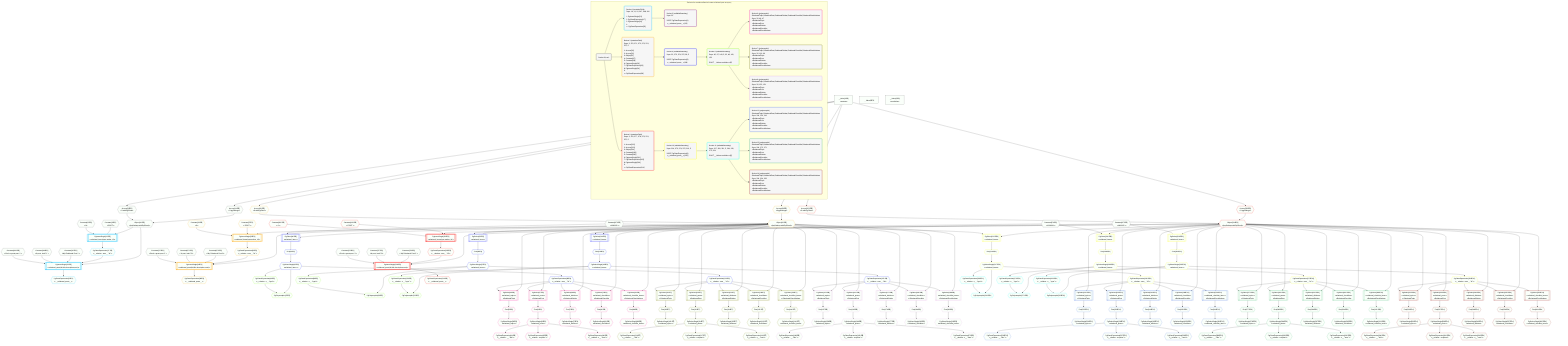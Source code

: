 %%{init: {'themeVariables': { 'fontSize': '12px'}}}%%
graph TD
    classDef path fill:#eee,stroke:#000,color:#000
    classDef plan fill:#fff,stroke-width:1px,color:#000
    classDef itemplan fill:#fff,stroke-width:2px,color:#000
    classDef unbatchedplan fill:#dff,stroke-width:1px,color:#000
    classDef sideeffectplan fill:#fcc,stroke-width:2px,color:#000
    classDef bucket fill:#f6f6f6,color:#000,stroke-width:2px,text-align:left


    %% plan dependencies
    Object16{{"Object[16∈0]<br />ᐸ{pgSettings,withPgClient}ᐳ"}}:::plan
    Access14{{"Access[14∈0]<br />ᐸ3.pgSettingsᐳ"}}:::plan
    Access15{{"Access[15∈0]<br />ᐸ3.withPgClientᐳ"}}:::plan
    Access14 & Access15 --> Object16
    __Value3["__Value[3∈0]<br />ᐸcontextᐳ"]:::plan
    __Value3 --> Access14
    __Value3 --> Access15
    __Value0["__Value[0∈0]"]:::plan
    __Value5["__Value[5∈0]<br />ᐸrootValueᐳ"]:::plan
    Constant11{{"Constant[11∈0]<br />ᐸ'POST'ᐳ"}}:::plan
    Constant12{{"Constant[12∈0]<br />ᐸ2ᐳ"}}:::plan
    Constant367{{"Constant[367∈0]<br />ᐸ'My Relational Post 1'ᐳ"}}:::plan
    Constant368{{"Constant[368∈0]<br />ᐸ'A post, innit? 1'ᐳ"}}:::plan
    Constant369{{"Constant[369∈0]<br />ᐸ'Such a great post. 1'ᐳ"}}:::plan
    Constant370{{"Constant[370∈0]<br />ᐸ'My Relational Post 2'ᐳ"}}:::plan
    Constant371{{"Constant[371∈0]<br />ᐸ'A post, innit? 2'ᐳ"}}:::plan
    Constant372{{"Constant[372∈0]<br />ᐸ'Such a great post. 2'ᐳ"}}:::plan
    Constant373{{"Constant[373∈0]<br />ᐸ1000000ᐳ"}}:::plan
    Constant374{{"Constant[374∈0]<br />ᐸ1000001ᐳ"}}:::plan
    Constant375{{"Constant[375∈0]<br />ᐸ1000002ᐳ"}}:::plan
    Constant376{{"Constant[376∈0]<br />ᐸ'My Relational Post 3'ᐳ"}}:::plan
    Constant377{{"Constant[377∈0]<br />ᐸ'A post, innit? 3'ᐳ"}}:::plan
    Constant378{{"Constant[378∈0]<br />ᐸ'Such a great post. 3'ᐳ"}}:::plan
    PgInsertSingle18[["PgInsertSingle[18∈1]<br />ᐸrelational_posts(id,title,description,note)ᐳ"]]:::sideeffectplan
    PgClassExpression17{{"PgClassExpression[17∈1]<br />ᐸ__relation...ems__.”id”ᐳ"}}:::plan
    Object16 & PgClassExpression17 & Constant367 & Constant368 & Constant369 --> PgInsertSingle18
    PgInsertSingle13[["PgInsertSingle[13∈1]<br />ᐸrelational_items(type,author_id)ᐳ"]]:::sideeffectplan
    Object16 & Constant11 & Constant12 --> PgInsertSingle13
    PgInsertSingle13 --> PgClassExpression17
    PgClassExpression22{{"PgClassExpression[22∈1]<br />ᐸ__relational_posts__ᐳ"}}:::plan
    PgInsertSingle18 --> PgClassExpression22
    PgInsertSingle34[["PgInsertSingle[34∈3]<br />ᐸrelational_posts(id,title,description,note)ᐳ"]]:::sideeffectplan
    Object32{{"Object[32∈3]<br />ᐸ{pgSettings,withPgClient}ᐳ"}}:::plan
    PgClassExpression33{{"PgClassExpression[33∈3]<br />ᐸ__relation...ems__.”id”ᐳ"}}:::plan
    Object32 & PgClassExpression33 & Constant370 & Constant371 & Constant372 --> PgInsertSingle34
    PgInsertSingle29[["PgInsertSingle[29∈3]<br />ᐸrelational_items(type,author_id)ᐳ"]]:::sideeffectplan
    Constant27{{"Constant[27∈3]<br />ᐸ'POST'ᐳ"}}:::plan
    Constant28{{"Constant[28∈3]<br />ᐸ2ᐳ"}}:::plan
    Object32 & Constant27 & Constant28 --> PgInsertSingle29
    Access30{{"Access[30∈3]<br />ᐸ3.pgSettingsᐳ"}}:::plan
    Access31{{"Access[31∈3]<br />ᐸ3.withPgClientᐳ"}}:::plan
    Access30 & Access31 --> Object32
    __Value3 --> Access30
    __Value3 --> Access31
    PgInsertSingle29 --> PgClassExpression33
    PgClassExpression38{{"PgClassExpression[38∈3]<br />ᐸ__relational_posts__ᐳ"}}:::plan
    PgInsertSingle34 --> PgClassExpression38
    PgSelect40[["PgSelect[40∈4]<br />ᐸrelational_itemsᐳ"]]:::plan
    Object32 & Constant373 --> PgSelect40
    PgSelect92[["PgSelect[92∈4]<br />ᐸrelational_itemsᐳ"]]:::plan
    Object32 & Constant374 --> PgSelect92
    PgSelect144[["PgSelect[144∈4]<br />ᐸrelational_itemsᐳ"]]:::plan
    Object32 & Constant375 --> PgSelect144
    First44{{"First[44∈4]"}}:::plan
    PgSelect40 --> First44
    PgSelectSingle45{{"PgSelectSingle[45∈4]<br />ᐸrelational_itemsᐳ"}}:::plan
    First44 --> PgSelectSingle45
    PgClassExpression48{{"PgClassExpression[48∈4]<br />ᐸ__relation...ems__.”id”ᐳ"}}:::plan
    PgSelectSingle45 --> PgClassExpression48
    First96{{"First[96∈4]"}}:::plan
    PgSelect92 --> First96
    PgSelectSingle97{{"PgSelectSingle[97∈4]<br />ᐸrelational_itemsᐳ"}}:::plan
    First96 --> PgSelectSingle97
    PgClassExpression100{{"PgClassExpression[100∈4]<br />ᐸ__relation...ems__.”id”ᐳ"}}:::plan
    PgSelectSingle97 --> PgClassExpression100
    First148{{"First[148∈4]"}}:::plan
    PgSelect144 --> First148
    PgSelectSingle149{{"PgSelectSingle[149∈4]<br />ᐸrelational_itemsᐳ"}}:::plan
    First148 --> PgSelectSingle149
    PgClassExpression152{{"PgClassExpression[152∈4]<br />ᐸ__relation...ems__.”id”ᐳ"}}:::plan
    PgSelectSingle149 --> PgClassExpression152
    PgPolymorphic47{{"PgPolymorphic[47∈5]"}}:::plan
    PgClassExpression46{{"PgClassExpression[46∈5]<br />ᐸ__relation...s__.”type”ᐳ"}}:::plan
    PgSelectSingle45 & PgClassExpression46 --> PgPolymorphic47
    PgPolymorphic99{{"PgPolymorphic[99∈5]"}}:::plan
    PgClassExpression98{{"PgClassExpression[98∈5]<br />ᐸ__relation...s__.”type”ᐳ"}}:::plan
    PgSelectSingle97 & PgClassExpression98 --> PgPolymorphic99
    PgPolymorphic151{{"PgPolymorphic[151∈5]"}}:::plan
    PgClassExpression150{{"PgClassExpression[150∈5]<br />ᐸ__relation...s__.”type”ᐳ"}}:::plan
    PgSelectSingle149 & PgClassExpression150 --> PgPolymorphic151
    PgSelectSingle45 --> PgClassExpression46
    PgSelectSingle97 --> PgClassExpression98
    PgSelectSingle149 --> PgClassExpression150
    PgSelect49[["PgSelect[49∈6]<br />ᐸrelational_topicsᐳ<br />ᐳRelationalTopic"]]:::plan
    Object32 & PgClassExpression48 --> PgSelect49
    PgSelect57[["PgSelect[57∈6]<br />ᐸrelational_postsᐳ<br />ᐳRelationalPost"]]:::plan
    Object32 & PgClassExpression48 --> PgSelect57
    PgSelect68[["PgSelect[68∈6]<br />ᐸrelational_dividersᐳ<br />ᐳRelationalDivider"]]:::plan
    Object32 & PgClassExpression48 --> PgSelect68
    PgSelect76[["PgSelect[76∈6]<br />ᐸrelational_checklistsᐳ<br />ᐳRelationalChecklist"]]:::plan
    Object32 & PgClassExpression48 --> PgSelect76
    PgSelect84[["PgSelect[84∈6]<br />ᐸrelational_checklist_itemsᐳ<br />ᐳRelationalChecklistItem"]]:::plan
    Object32 & PgClassExpression48 --> PgSelect84
    First53{{"First[53∈6]"}}:::plan
    PgSelect49 --> First53
    PgSelectSingle54{{"PgSelectSingle[54∈6]<br />ᐸrelational_topicsᐳ"}}:::plan
    First53 --> PgSelectSingle54
    First61{{"First[61∈6]"}}:::plan
    PgSelect57 --> First61
    PgSelectSingle62{{"PgSelectSingle[62∈6]<br />ᐸrelational_postsᐳ"}}:::plan
    First61 --> PgSelectSingle62
    PgClassExpression64{{"PgClassExpression[64∈6]<br />ᐸ__relation...__.”title”ᐳ"}}:::plan
    PgSelectSingle62 --> PgClassExpression64
    PgClassExpression65{{"PgClassExpression[65∈6]<br />ᐸ__relation...scription”ᐳ"}}:::plan
    PgSelectSingle62 --> PgClassExpression65
    PgClassExpression66{{"PgClassExpression[66∈6]<br />ᐸ__relation...s__.”note”ᐳ"}}:::plan
    PgSelectSingle62 --> PgClassExpression66
    First72{{"First[72∈6]"}}:::plan
    PgSelect68 --> First72
    PgSelectSingle73{{"PgSelectSingle[73∈6]<br />ᐸrelational_dividersᐳ"}}:::plan
    First72 --> PgSelectSingle73
    First80{{"First[80∈6]"}}:::plan
    PgSelect76 --> First80
    PgSelectSingle81{{"PgSelectSingle[81∈6]<br />ᐸrelational_checklistsᐳ"}}:::plan
    First80 --> PgSelectSingle81
    First88{{"First[88∈6]"}}:::plan
    PgSelect84 --> First88
    PgSelectSingle89{{"PgSelectSingle[89∈6]<br />ᐸrelational_checklist_itemsᐳ"}}:::plan
    First88 --> PgSelectSingle89
    PgSelect101[["PgSelect[101∈7]<br />ᐸrelational_topicsᐳ<br />ᐳRelationalTopic"]]:::plan
    Object32 & PgClassExpression100 --> PgSelect101
    PgSelect109[["PgSelect[109∈7]<br />ᐸrelational_postsᐳ<br />ᐳRelationalPost"]]:::plan
    Object32 & PgClassExpression100 --> PgSelect109
    PgSelect120[["PgSelect[120∈7]<br />ᐸrelational_dividersᐳ<br />ᐳRelationalDivider"]]:::plan
    Object32 & PgClassExpression100 --> PgSelect120
    PgSelect128[["PgSelect[128∈7]<br />ᐸrelational_checklistsᐳ<br />ᐳRelationalChecklist"]]:::plan
    Object32 & PgClassExpression100 --> PgSelect128
    PgSelect136[["PgSelect[136∈7]<br />ᐸrelational_checklist_itemsᐳ<br />ᐳRelationalChecklistItem"]]:::plan
    Object32 & PgClassExpression100 --> PgSelect136
    First105{{"First[105∈7]"}}:::plan
    PgSelect101 --> First105
    PgSelectSingle106{{"PgSelectSingle[106∈7]<br />ᐸrelational_topicsᐳ"}}:::plan
    First105 --> PgSelectSingle106
    First113{{"First[113∈7]"}}:::plan
    PgSelect109 --> First113
    PgSelectSingle114{{"PgSelectSingle[114∈7]<br />ᐸrelational_postsᐳ"}}:::plan
    First113 --> PgSelectSingle114
    PgClassExpression116{{"PgClassExpression[116∈7]<br />ᐸ__relation...__.”title”ᐳ"}}:::plan
    PgSelectSingle114 --> PgClassExpression116
    PgClassExpression117{{"PgClassExpression[117∈7]<br />ᐸ__relation...scription”ᐳ"}}:::plan
    PgSelectSingle114 --> PgClassExpression117
    PgClassExpression118{{"PgClassExpression[118∈7]<br />ᐸ__relation...s__.”note”ᐳ"}}:::plan
    PgSelectSingle114 --> PgClassExpression118
    First124{{"First[124∈7]"}}:::plan
    PgSelect120 --> First124
    PgSelectSingle125{{"PgSelectSingle[125∈7]<br />ᐸrelational_dividersᐳ"}}:::plan
    First124 --> PgSelectSingle125
    First132{{"First[132∈7]"}}:::plan
    PgSelect128 --> First132
    PgSelectSingle133{{"PgSelectSingle[133∈7]<br />ᐸrelational_checklistsᐳ"}}:::plan
    First132 --> PgSelectSingle133
    First140{{"First[140∈7]"}}:::plan
    PgSelect136 --> First140
    PgSelectSingle141{{"PgSelectSingle[141∈7]<br />ᐸrelational_checklist_itemsᐳ"}}:::plan
    First140 --> PgSelectSingle141
    PgSelect153[["PgSelect[153∈8]<br />ᐸrelational_topicsᐳ<br />ᐳRelationalTopic"]]:::plan
    Object32 & PgClassExpression152 --> PgSelect153
    PgSelect161[["PgSelect[161∈8]<br />ᐸrelational_postsᐳ<br />ᐳRelationalPost"]]:::plan
    Object32 & PgClassExpression152 --> PgSelect161
    PgSelect172[["PgSelect[172∈8]<br />ᐸrelational_dividersᐳ<br />ᐳRelationalDivider"]]:::plan
    Object32 & PgClassExpression152 --> PgSelect172
    PgSelect180[["PgSelect[180∈8]<br />ᐸrelational_checklistsᐳ<br />ᐳRelationalChecklist"]]:::plan
    Object32 & PgClassExpression152 --> PgSelect180
    PgSelect188[["PgSelect[188∈8]<br />ᐸrelational_checklist_itemsᐳ<br />ᐳRelationalChecklistItem"]]:::plan
    Object32 & PgClassExpression152 --> PgSelect188
    First157{{"First[157∈8]"}}:::plan
    PgSelect153 --> First157
    PgSelectSingle158{{"PgSelectSingle[158∈8]<br />ᐸrelational_topicsᐳ"}}:::plan
    First157 --> PgSelectSingle158
    First165{{"First[165∈8]"}}:::plan
    PgSelect161 --> First165
    PgSelectSingle166{{"PgSelectSingle[166∈8]<br />ᐸrelational_postsᐳ"}}:::plan
    First165 --> PgSelectSingle166
    PgClassExpression168{{"PgClassExpression[168∈8]<br />ᐸ__relation...__.”title”ᐳ"}}:::plan
    PgSelectSingle166 --> PgClassExpression168
    PgClassExpression169{{"PgClassExpression[169∈8]<br />ᐸ__relation...scription”ᐳ"}}:::plan
    PgSelectSingle166 --> PgClassExpression169
    PgClassExpression170{{"PgClassExpression[170∈8]<br />ᐸ__relation...s__.”note”ᐳ"}}:::plan
    PgSelectSingle166 --> PgClassExpression170
    First176{{"First[176∈8]"}}:::plan
    PgSelect172 --> First176
    PgSelectSingle177{{"PgSelectSingle[177∈8]<br />ᐸrelational_dividersᐳ"}}:::plan
    First176 --> PgSelectSingle177
    First184{{"First[184∈8]"}}:::plan
    PgSelect180 --> First184
    PgSelectSingle185{{"PgSelectSingle[185∈8]<br />ᐸrelational_checklistsᐳ"}}:::plan
    First184 --> PgSelectSingle185
    First192{{"First[192∈8]"}}:::plan
    PgSelect188 --> First192
    PgSelectSingle193{{"PgSelectSingle[193∈8]<br />ᐸrelational_checklist_itemsᐳ"}}:::plan
    First192 --> PgSelectSingle193
    PgInsertSingle206[["PgInsertSingle[206∈9]<br />ᐸrelational_posts(id,title,description,note)ᐳ"]]:::sideeffectplan
    Object204{{"Object[204∈9]<br />ᐸ{pgSettings,withPgClient}ᐳ"}}:::plan
    PgClassExpression205{{"PgClassExpression[205∈9]<br />ᐸ__relation...ems__.”id”ᐳ"}}:::plan
    Object204 & PgClassExpression205 & Constant376 & Constant377 & Constant378 --> PgInsertSingle206
    PgInsertSingle201[["PgInsertSingle[201∈9]<br />ᐸrelational_items(type,author_id)ᐳ"]]:::sideeffectplan
    Constant199{{"Constant[199∈9]<br />ᐸ'POST'ᐳ"}}:::plan
    Constant200{{"Constant[200∈9]<br />ᐸ2ᐳ"}}:::plan
    Object204 & Constant199 & Constant200 --> PgInsertSingle201
    Access202{{"Access[202∈9]<br />ᐸ3.pgSettingsᐳ"}}:::plan
    Access203{{"Access[203∈9]<br />ᐸ3.withPgClientᐳ"}}:::plan
    Access202 & Access203 --> Object204
    __Value3 --> Access202
    __Value3 --> Access203
    PgInsertSingle201 --> PgClassExpression205
    PgClassExpression210{{"PgClassExpression[210∈9]<br />ᐸ__relational_posts__ᐳ"}}:::plan
    PgInsertSingle206 --> PgClassExpression210
    PgSelect212[["PgSelect[212∈10]<br />ᐸrelational_itemsᐳ"]]:::plan
    Object204 & Constant373 --> PgSelect212
    PgSelect264[["PgSelect[264∈10]<br />ᐸrelational_itemsᐳ"]]:::plan
    Object204 & Constant374 --> PgSelect264
    PgSelect316[["PgSelect[316∈10]<br />ᐸrelational_itemsᐳ"]]:::plan
    Object204 & Constant375 --> PgSelect316
    First216{{"First[216∈10]"}}:::plan
    PgSelect212 --> First216
    PgSelectSingle217{{"PgSelectSingle[217∈10]<br />ᐸrelational_itemsᐳ"}}:::plan
    First216 --> PgSelectSingle217
    PgClassExpression220{{"PgClassExpression[220∈10]<br />ᐸ__relation...ems__.”id”ᐳ"}}:::plan
    PgSelectSingle217 --> PgClassExpression220
    First268{{"First[268∈10]"}}:::plan
    PgSelect264 --> First268
    PgSelectSingle269{{"PgSelectSingle[269∈10]<br />ᐸrelational_itemsᐳ"}}:::plan
    First268 --> PgSelectSingle269
    PgClassExpression272{{"PgClassExpression[272∈10]<br />ᐸ__relation...ems__.”id”ᐳ"}}:::plan
    PgSelectSingle269 --> PgClassExpression272
    First320{{"First[320∈10]"}}:::plan
    PgSelect316 --> First320
    PgSelectSingle321{{"PgSelectSingle[321∈10]<br />ᐸrelational_itemsᐳ"}}:::plan
    First320 --> PgSelectSingle321
    PgClassExpression324{{"PgClassExpression[324∈10]<br />ᐸ__relation...ems__.”id”ᐳ"}}:::plan
    PgSelectSingle321 --> PgClassExpression324
    PgPolymorphic219{{"PgPolymorphic[219∈11]"}}:::plan
    PgClassExpression218{{"PgClassExpression[218∈11]<br />ᐸ__relation...s__.”type”ᐳ"}}:::plan
    PgSelectSingle217 & PgClassExpression218 --> PgPolymorphic219
    PgPolymorphic271{{"PgPolymorphic[271∈11]"}}:::plan
    PgClassExpression270{{"PgClassExpression[270∈11]<br />ᐸ__relation...s__.”type”ᐳ"}}:::plan
    PgSelectSingle269 & PgClassExpression270 --> PgPolymorphic271
    PgPolymorphic323{{"PgPolymorphic[323∈11]"}}:::plan
    PgClassExpression322{{"PgClassExpression[322∈11]<br />ᐸ__relation...s__.”type”ᐳ"}}:::plan
    PgSelectSingle321 & PgClassExpression322 --> PgPolymorphic323
    PgSelectSingle217 --> PgClassExpression218
    PgSelectSingle269 --> PgClassExpression270
    PgSelectSingle321 --> PgClassExpression322
    PgSelect221[["PgSelect[221∈12]<br />ᐸrelational_topicsᐳ<br />ᐳRelationalTopic"]]:::plan
    Object204 & PgClassExpression220 --> PgSelect221
    PgSelect229[["PgSelect[229∈12]<br />ᐸrelational_postsᐳ<br />ᐳRelationalPost"]]:::plan
    Object204 & PgClassExpression220 --> PgSelect229
    PgSelect240[["PgSelect[240∈12]<br />ᐸrelational_dividersᐳ<br />ᐳRelationalDivider"]]:::plan
    Object204 & PgClassExpression220 --> PgSelect240
    PgSelect248[["PgSelect[248∈12]<br />ᐸrelational_checklistsᐳ<br />ᐳRelationalChecklist"]]:::plan
    Object204 & PgClassExpression220 --> PgSelect248
    PgSelect256[["PgSelect[256∈12]<br />ᐸrelational_checklist_itemsᐳ<br />ᐳRelationalChecklistItem"]]:::plan
    Object204 & PgClassExpression220 --> PgSelect256
    First225{{"First[225∈12]"}}:::plan
    PgSelect221 --> First225
    PgSelectSingle226{{"PgSelectSingle[226∈12]<br />ᐸrelational_topicsᐳ"}}:::plan
    First225 --> PgSelectSingle226
    First233{{"First[233∈12]"}}:::plan
    PgSelect229 --> First233
    PgSelectSingle234{{"PgSelectSingle[234∈12]<br />ᐸrelational_postsᐳ"}}:::plan
    First233 --> PgSelectSingle234
    PgClassExpression236{{"PgClassExpression[236∈12]<br />ᐸ__relation...__.”title”ᐳ"}}:::plan
    PgSelectSingle234 --> PgClassExpression236
    PgClassExpression237{{"PgClassExpression[237∈12]<br />ᐸ__relation...scription”ᐳ"}}:::plan
    PgSelectSingle234 --> PgClassExpression237
    PgClassExpression238{{"PgClassExpression[238∈12]<br />ᐸ__relation...s__.”note”ᐳ"}}:::plan
    PgSelectSingle234 --> PgClassExpression238
    First244{{"First[244∈12]"}}:::plan
    PgSelect240 --> First244
    PgSelectSingle245{{"PgSelectSingle[245∈12]<br />ᐸrelational_dividersᐳ"}}:::plan
    First244 --> PgSelectSingle245
    First252{{"First[252∈12]"}}:::plan
    PgSelect248 --> First252
    PgSelectSingle253{{"PgSelectSingle[253∈12]<br />ᐸrelational_checklistsᐳ"}}:::plan
    First252 --> PgSelectSingle253
    First260{{"First[260∈12]"}}:::plan
    PgSelect256 --> First260
    PgSelectSingle261{{"PgSelectSingle[261∈12]<br />ᐸrelational_checklist_itemsᐳ"}}:::plan
    First260 --> PgSelectSingle261
    PgSelect273[["PgSelect[273∈13]<br />ᐸrelational_topicsᐳ<br />ᐳRelationalTopic"]]:::plan
    Object204 & PgClassExpression272 --> PgSelect273
    PgSelect281[["PgSelect[281∈13]<br />ᐸrelational_postsᐳ<br />ᐳRelationalPost"]]:::plan
    Object204 & PgClassExpression272 --> PgSelect281
    PgSelect292[["PgSelect[292∈13]<br />ᐸrelational_dividersᐳ<br />ᐳRelationalDivider"]]:::plan
    Object204 & PgClassExpression272 --> PgSelect292
    PgSelect300[["PgSelect[300∈13]<br />ᐸrelational_checklistsᐳ<br />ᐳRelationalChecklist"]]:::plan
    Object204 & PgClassExpression272 --> PgSelect300
    PgSelect308[["PgSelect[308∈13]<br />ᐸrelational_checklist_itemsᐳ<br />ᐳRelationalChecklistItem"]]:::plan
    Object204 & PgClassExpression272 --> PgSelect308
    First277{{"First[277∈13]"}}:::plan
    PgSelect273 --> First277
    PgSelectSingle278{{"PgSelectSingle[278∈13]<br />ᐸrelational_topicsᐳ"}}:::plan
    First277 --> PgSelectSingle278
    First285{{"First[285∈13]"}}:::plan
    PgSelect281 --> First285
    PgSelectSingle286{{"PgSelectSingle[286∈13]<br />ᐸrelational_postsᐳ"}}:::plan
    First285 --> PgSelectSingle286
    PgClassExpression288{{"PgClassExpression[288∈13]<br />ᐸ__relation...__.”title”ᐳ"}}:::plan
    PgSelectSingle286 --> PgClassExpression288
    PgClassExpression289{{"PgClassExpression[289∈13]<br />ᐸ__relation...scription”ᐳ"}}:::plan
    PgSelectSingle286 --> PgClassExpression289
    PgClassExpression290{{"PgClassExpression[290∈13]<br />ᐸ__relation...s__.”note”ᐳ"}}:::plan
    PgSelectSingle286 --> PgClassExpression290
    First296{{"First[296∈13]"}}:::plan
    PgSelect292 --> First296
    PgSelectSingle297{{"PgSelectSingle[297∈13]<br />ᐸrelational_dividersᐳ"}}:::plan
    First296 --> PgSelectSingle297
    First304{{"First[304∈13]"}}:::plan
    PgSelect300 --> First304
    PgSelectSingle305{{"PgSelectSingle[305∈13]<br />ᐸrelational_checklistsᐳ"}}:::plan
    First304 --> PgSelectSingle305
    First312{{"First[312∈13]"}}:::plan
    PgSelect308 --> First312
    PgSelectSingle313{{"PgSelectSingle[313∈13]<br />ᐸrelational_checklist_itemsᐳ"}}:::plan
    First312 --> PgSelectSingle313
    PgSelect325[["PgSelect[325∈14]<br />ᐸrelational_topicsᐳ<br />ᐳRelationalTopic"]]:::plan
    Object204 & PgClassExpression324 --> PgSelect325
    PgSelect333[["PgSelect[333∈14]<br />ᐸrelational_postsᐳ<br />ᐳRelationalPost"]]:::plan
    Object204 & PgClassExpression324 --> PgSelect333
    PgSelect344[["PgSelect[344∈14]<br />ᐸrelational_dividersᐳ<br />ᐳRelationalDivider"]]:::plan
    Object204 & PgClassExpression324 --> PgSelect344
    PgSelect352[["PgSelect[352∈14]<br />ᐸrelational_checklistsᐳ<br />ᐳRelationalChecklist"]]:::plan
    Object204 & PgClassExpression324 --> PgSelect352
    PgSelect360[["PgSelect[360∈14]<br />ᐸrelational_checklist_itemsᐳ<br />ᐳRelationalChecklistItem"]]:::plan
    Object204 & PgClassExpression324 --> PgSelect360
    First329{{"First[329∈14]"}}:::plan
    PgSelect325 --> First329
    PgSelectSingle330{{"PgSelectSingle[330∈14]<br />ᐸrelational_topicsᐳ"}}:::plan
    First329 --> PgSelectSingle330
    First337{{"First[337∈14]"}}:::plan
    PgSelect333 --> First337
    PgSelectSingle338{{"PgSelectSingle[338∈14]<br />ᐸrelational_postsᐳ"}}:::plan
    First337 --> PgSelectSingle338
    PgClassExpression340{{"PgClassExpression[340∈14]<br />ᐸ__relation...__.”title”ᐳ"}}:::plan
    PgSelectSingle338 --> PgClassExpression340
    PgClassExpression341{{"PgClassExpression[341∈14]<br />ᐸ__relation...scription”ᐳ"}}:::plan
    PgSelectSingle338 --> PgClassExpression341
    PgClassExpression342{{"PgClassExpression[342∈14]<br />ᐸ__relation...s__.”note”ᐳ"}}:::plan
    PgSelectSingle338 --> PgClassExpression342
    First348{{"First[348∈14]"}}:::plan
    PgSelect344 --> First348
    PgSelectSingle349{{"PgSelectSingle[349∈14]<br />ᐸrelational_dividersᐳ"}}:::plan
    First348 --> PgSelectSingle349
    First356{{"First[356∈14]"}}:::plan
    PgSelect352 --> First356
    PgSelectSingle357{{"PgSelectSingle[357∈14]<br />ᐸrelational_checklistsᐳ"}}:::plan
    First356 --> PgSelectSingle357
    First364{{"First[364∈14]"}}:::plan
    PgSelect360 --> First364
    PgSelectSingle365{{"PgSelectSingle[365∈14]<br />ᐸrelational_checklist_itemsᐳ"}}:::plan
    First364 --> PgSelectSingle365

    %% define steps

    subgraph "Buckets for mutations/basics/create-relational-post-no-query"
    Bucket0("Bucket 0 (root)"):::bucket
    classDef bucket0 stroke:#696969
    class Bucket0,__Value0,__Value3,__Value5,Constant11,Constant12,Access14,Access15,Object16,Constant367,Constant368,Constant369,Constant370,Constant371,Constant372,Constant373,Constant374,Constant375,Constant376,Constant377,Constant378 bucket0
    Bucket1("Bucket 1 (mutationField)<br />Deps: 16, 11, 12, 367, 368, 369<br /><br />1: PgInsertSingle[13]<br />2: PgClassExpression[17]<br />3: PgInsertSingle[18]<br />4: <br />ᐳ: PgClassExpression[22]"):::bucket
    classDef bucket1 stroke:#00bfff
    class Bucket1,PgInsertSingle13,PgClassExpression17,PgInsertSingle18,PgClassExpression22 bucket1
    Bucket2("Bucket 2 (nullableBoundary)<br />Deps: 22<br /><br />ROOT PgClassExpression{1}ᐸ__relational_posts__ᐳ[22]"):::bucket
    classDef bucket2 stroke:#7f007f
    class Bucket2 bucket2
    Bucket3("Bucket 3 (mutationField)<br />Deps: 3, 370, 371, 372, 373, 374, 375, 5<br /><br />1: Access[30]<br />2: Access[31]<br />3: Object[32]<br />4: Constant[27]<br />5: Constant[28]<br />6: PgInsertSingle[29]<br />7: PgClassExpression[33]<br />8: PgInsertSingle[34]<br />9: <br />ᐳ: PgClassExpression[38]"):::bucket
    classDef bucket3 stroke:#ffa500
    class Bucket3,Constant27,Constant28,PgInsertSingle29,Access30,Access31,Object32,PgClassExpression33,PgInsertSingle34,PgClassExpression38 bucket3
    Bucket4("Bucket 4 (nullableBoundary)<br />Deps: 32, 373, 374, 375, 38, 5<br /><br />ROOT PgClassExpression{3}ᐸ__relational_posts__ᐳ[38]"):::bucket
    classDef bucket4 stroke:#0000ff
    class Bucket4,PgSelect40,First44,PgSelectSingle45,PgClassExpression48,PgSelect92,First96,PgSelectSingle97,PgClassExpression100,PgSelect144,First148,PgSelectSingle149,PgClassExpression152 bucket4
    Bucket5("Bucket 5 (nullableBoundary)<br />Deps: 45, 97, 149, 5, 32, 48, 100, 152<br /><br />ROOT __ValueᐸrootValueᐳ[5]"):::bucket
    classDef bucket5 stroke:#7fff00
    class Bucket5,PgClassExpression46,PgPolymorphic47,PgClassExpression98,PgPolymorphic99,PgClassExpression150,PgPolymorphic151 bucket5
    Bucket6("Bucket 6 (polymorphic)<br />RelationalTopic,RelationalPost,RelationalDivider,RelationalChecklist,RelationalChecklistItem<br />Deps: 32, 48, 47<br />ᐳRelationalTopic<br />ᐳRelationalPost<br />ᐳRelationalDivider<br />ᐳRelationalChecklist<br />ᐳRelationalChecklistItem"):::bucket
    classDef bucket6 stroke:#ff1493
    class Bucket6,PgSelect49,First53,PgSelectSingle54,PgSelect57,First61,PgSelectSingle62,PgClassExpression64,PgClassExpression65,PgClassExpression66,PgSelect68,First72,PgSelectSingle73,PgSelect76,First80,PgSelectSingle81,PgSelect84,First88,PgSelectSingle89 bucket6
    Bucket7("Bucket 7 (polymorphic)<br />RelationalTopic,RelationalPost,RelationalDivider,RelationalChecklist,RelationalChecklistItem<br />Deps: 32, 100, 99<br />ᐳRelationalTopic<br />ᐳRelationalPost<br />ᐳRelationalDivider<br />ᐳRelationalChecklist<br />ᐳRelationalChecklistItem"):::bucket
    classDef bucket7 stroke:#808000
    class Bucket7,PgSelect101,First105,PgSelectSingle106,PgSelect109,First113,PgSelectSingle114,PgClassExpression116,PgClassExpression117,PgClassExpression118,PgSelect120,First124,PgSelectSingle125,PgSelect128,First132,PgSelectSingle133,PgSelect136,First140,PgSelectSingle141 bucket7
    Bucket8("Bucket 8 (polymorphic)<br />RelationalTopic,RelationalPost,RelationalDivider,RelationalChecklist,RelationalChecklistItem<br />Deps: 32, 152, 151<br />ᐳRelationalTopic<br />ᐳRelationalPost<br />ᐳRelationalDivider<br />ᐳRelationalChecklist<br />ᐳRelationalChecklistItem"):::bucket
    classDef bucket8 stroke:#dda0dd
    class Bucket8,PgSelect153,First157,PgSelectSingle158,PgSelect161,First165,PgSelectSingle166,PgClassExpression168,PgClassExpression169,PgClassExpression170,PgSelect172,First176,PgSelectSingle177,PgSelect180,First184,PgSelectSingle185,PgSelect188,First192,PgSelectSingle193 bucket8
    Bucket9("Bucket 9 (mutationField)<br />Deps: 3, 376, 377, 378, 373, 374, 375, 5<br /><br />1: Access[202]<br />2: Access[203]<br />3: Object[204]<br />4: Constant[199]<br />5: Constant[200]<br />6: PgInsertSingle[201]<br />7: PgClassExpression[205]<br />8: PgInsertSingle[206]<br />9: <br />ᐳ: PgClassExpression[210]"):::bucket
    classDef bucket9 stroke:#ff0000
    class Bucket9,Constant199,Constant200,PgInsertSingle201,Access202,Access203,Object204,PgClassExpression205,PgInsertSingle206,PgClassExpression210 bucket9
    Bucket10("Bucket 10 (nullableBoundary)<br />Deps: 204, 373, 374, 375, 210, 5<br /><br />ROOT PgClassExpression{9}ᐸ__relational_posts__ᐳ[210]"):::bucket
    classDef bucket10 stroke:#ffff00
    class Bucket10,PgSelect212,First216,PgSelectSingle217,PgClassExpression220,PgSelect264,First268,PgSelectSingle269,PgClassExpression272,PgSelect316,First320,PgSelectSingle321,PgClassExpression324 bucket10
    Bucket11("Bucket 11 (nullableBoundary)<br />Deps: 217, 269, 321, 5, 204, 220, 272, 324<br /><br />ROOT __ValueᐸrootValueᐳ[5]"):::bucket
    classDef bucket11 stroke:#00ffff
    class Bucket11,PgClassExpression218,PgPolymorphic219,PgClassExpression270,PgPolymorphic271,PgClassExpression322,PgPolymorphic323 bucket11
    Bucket12("Bucket 12 (polymorphic)<br />RelationalTopic,RelationalPost,RelationalDivider,RelationalChecklist,RelationalChecklistItem<br />Deps: 204, 220, 219<br />ᐳRelationalTopic<br />ᐳRelationalPost<br />ᐳRelationalDivider<br />ᐳRelationalChecklist<br />ᐳRelationalChecklistItem"):::bucket
    classDef bucket12 stroke:#4169e1
    class Bucket12,PgSelect221,First225,PgSelectSingle226,PgSelect229,First233,PgSelectSingle234,PgClassExpression236,PgClassExpression237,PgClassExpression238,PgSelect240,First244,PgSelectSingle245,PgSelect248,First252,PgSelectSingle253,PgSelect256,First260,PgSelectSingle261 bucket12
    Bucket13("Bucket 13 (polymorphic)<br />RelationalTopic,RelationalPost,RelationalDivider,RelationalChecklist,RelationalChecklistItem<br />Deps: 204, 272, 271<br />ᐳRelationalTopic<br />ᐳRelationalPost<br />ᐳRelationalDivider<br />ᐳRelationalChecklist<br />ᐳRelationalChecklistItem"):::bucket
    classDef bucket13 stroke:#3cb371
    class Bucket13,PgSelect273,First277,PgSelectSingle278,PgSelect281,First285,PgSelectSingle286,PgClassExpression288,PgClassExpression289,PgClassExpression290,PgSelect292,First296,PgSelectSingle297,PgSelect300,First304,PgSelectSingle305,PgSelect308,First312,PgSelectSingle313 bucket13
    Bucket14("Bucket 14 (polymorphic)<br />RelationalTopic,RelationalPost,RelationalDivider,RelationalChecklist,RelationalChecklistItem<br />Deps: 204, 324, 323<br />ᐳRelationalTopic<br />ᐳRelationalPost<br />ᐳRelationalDivider<br />ᐳRelationalChecklist<br />ᐳRelationalChecklistItem"):::bucket
    classDef bucket14 stroke:#a52a2a
    class Bucket14,PgSelect325,First329,PgSelectSingle330,PgSelect333,First337,PgSelectSingle338,PgClassExpression340,PgClassExpression341,PgClassExpression342,PgSelect344,First348,PgSelectSingle349,PgSelect352,First356,PgSelectSingle357,PgSelect360,First364,PgSelectSingle365 bucket14
    Bucket0 --> Bucket1 & Bucket3 & Bucket9
    Bucket1 --> Bucket2
    Bucket3 --> Bucket4
    Bucket4 --> Bucket5
    Bucket5 --> Bucket6 & Bucket7 & Bucket8
    Bucket9 --> Bucket10
    Bucket10 --> Bucket11
    Bucket11 --> Bucket12 & Bucket13 & Bucket14
    classDef unary fill:#fafffa,borderWidth:8px
    class Object16,Access14,Access15,__Value0,__Value3,__Value5,Constant11,Constant12,Constant367,Constant368,Constant369,Constant370,Constant371,Constant372,Constant373,Constant374,Constant375,Constant376,Constant377,Constant378,PgInsertSingle18,PgInsertSingle13,PgClassExpression17,PgClassExpression22,PgInsertSingle34,PgInsertSingle29,Object32,Access30,Access31,PgClassExpression33,PgClassExpression38,Constant27,Constant28,PgSelect40,PgSelect92,PgSelect144,First44,PgSelectSingle45,PgClassExpression48,First96,PgSelectSingle97,PgClassExpression100,First148,PgSelectSingle149,PgClassExpression152,PgPolymorphic47,PgPolymorphic99,PgPolymorphic151,PgClassExpression46,PgClassExpression98,PgClassExpression150,PgSelect49,PgSelect57,PgSelect68,PgSelect76,PgSelect84,First53,PgSelectSingle54,First61,PgSelectSingle62,PgClassExpression64,PgClassExpression65,PgClassExpression66,First72,PgSelectSingle73,First80,PgSelectSingle81,First88,PgSelectSingle89,PgSelect101,PgSelect109,PgSelect120,PgSelect128,PgSelect136,First105,PgSelectSingle106,First113,PgSelectSingle114,PgClassExpression116,PgClassExpression117,PgClassExpression118,First124,PgSelectSingle125,First132,PgSelectSingle133,First140,PgSelectSingle141,PgSelect153,PgSelect161,PgSelect172,PgSelect180,PgSelect188,First157,PgSelectSingle158,First165,PgSelectSingle166,PgClassExpression168,PgClassExpression169,PgClassExpression170,First176,PgSelectSingle177,First184,PgSelectSingle185,First192,PgSelectSingle193,PgInsertSingle206,PgInsertSingle201,Object204,Access202,Access203,PgClassExpression205,PgClassExpression210,Constant199,Constant200,PgSelect212,PgSelect264,PgSelect316,First216,PgSelectSingle217,PgClassExpression220,First268,PgSelectSingle269,PgClassExpression272,First320,PgSelectSingle321,PgClassExpression324,PgPolymorphic219,PgPolymorphic271,PgPolymorphic323,PgClassExpression218,PgClassExpression270,PgClassExpression322,PgSelect221,PgSelect229,PgSelect240,PgSelect248,PgSelect256,First225,PgSelectSingle226,First233,PgSelectSingle234,PgClassExpression236,PgClassExpression237,PgClassExpression238,First244,PgSelectSingle245,First252,PgSelectSingle253,First260,PgSelectSingle261,PgSelect273,PgSelect281,PgSelect292,PgSelect300,PgSelect308,First277,PgSelectSingle278,First285,PgSelectSingle286,PgClassExpression288,PgClassExpression289,PgClassExpression290,First296,PgSelectSingle297,First304,PgSelectSingle305,First312,PgSelectSingle313,PgSelect325,PgSelect333,PgSelect344,PgSelect352,PgSelect360,First329,PgSelectSingle330,First337,PgSelectSingle338,PgClassExpression340,PgClassExpression341,PgClassExpression342,First348,PgSelectSingle349,First356,PgSelectSingle357,First364,PgSelectSingle365 unary
    end